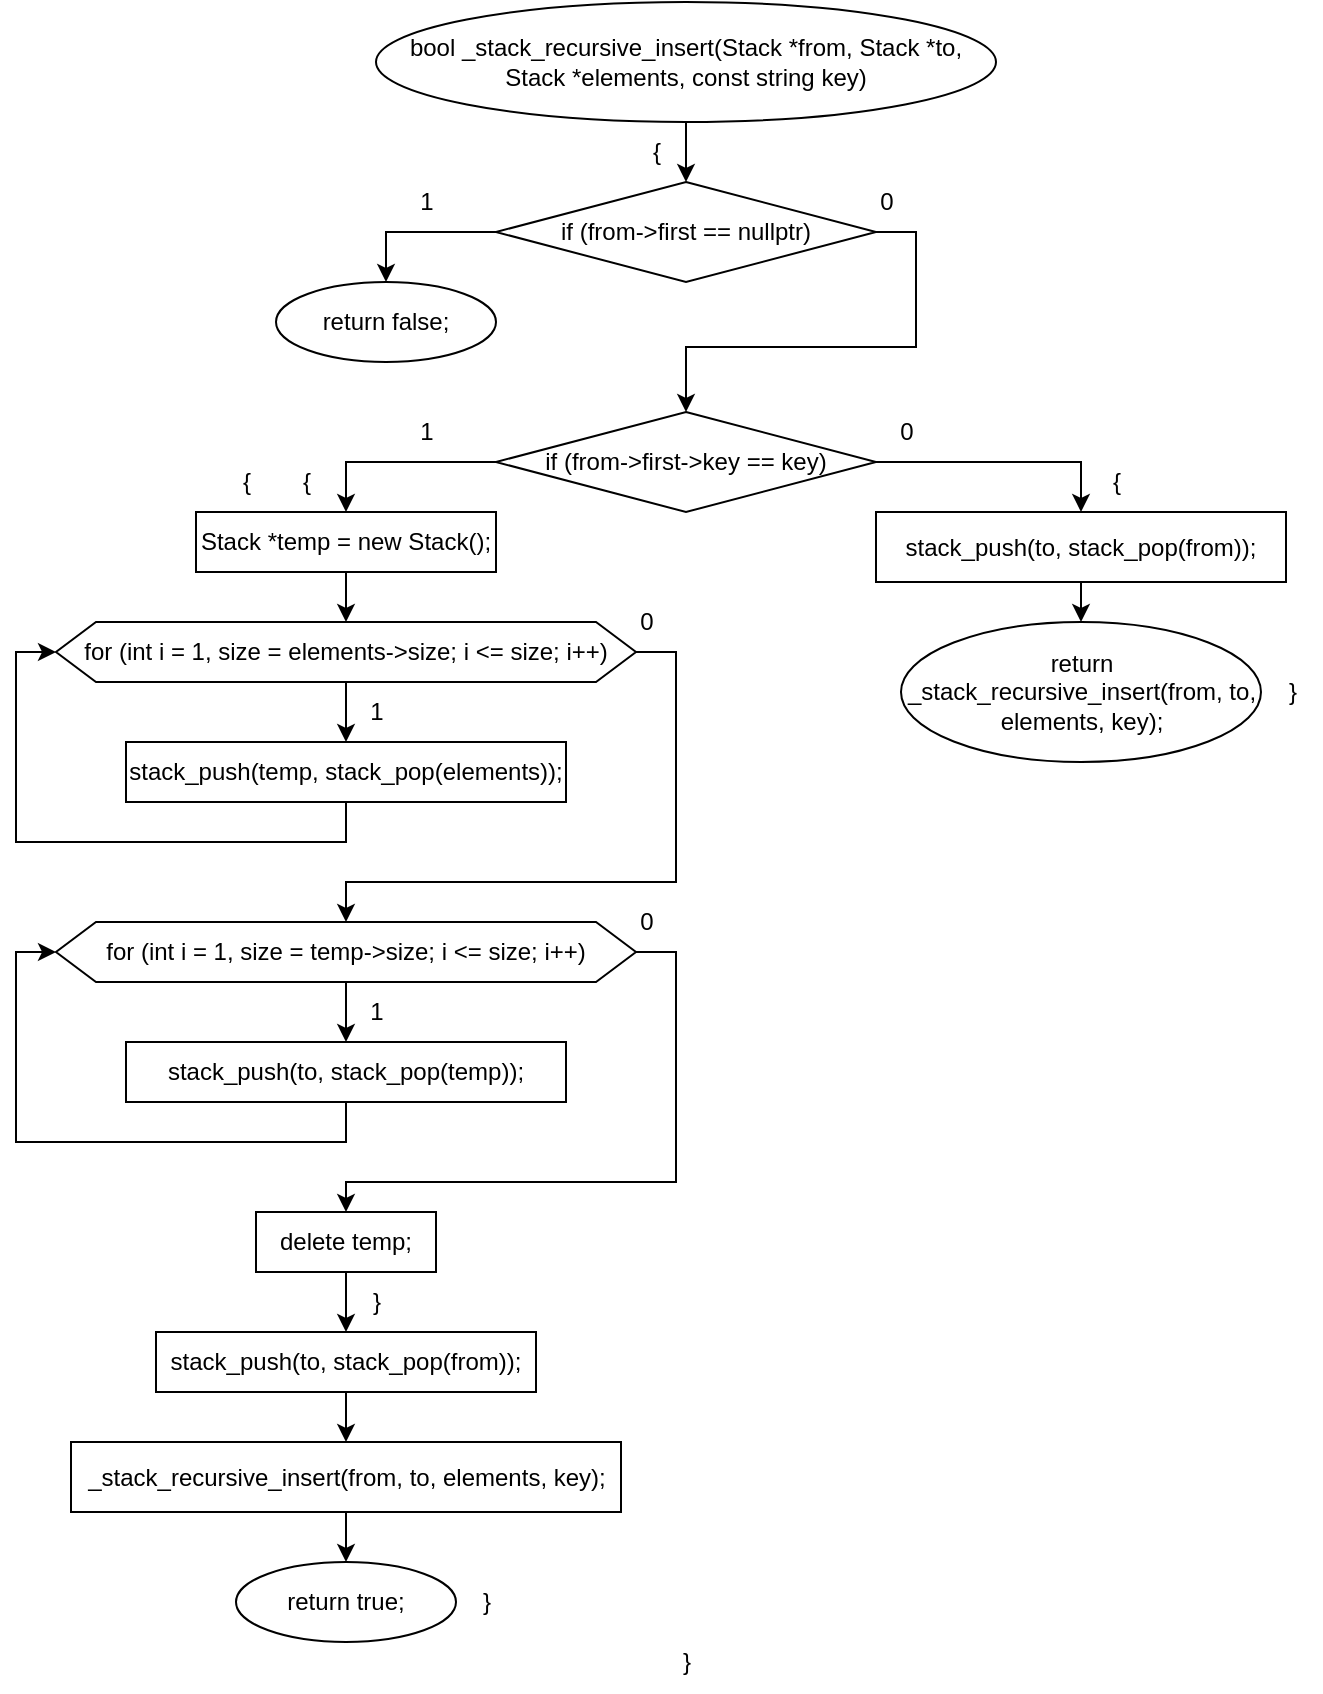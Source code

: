 <mxfile version="20.8.16" type="device"><diagram name="Страница 1" id="xJHRlcbKNEMmELuZbOdj"><mxGraphModel dx="1050" dy="629" grid="1" gridSize="10" guides="1" tooltips="1" connect="1" arrows="1" fold="1" page="1" pageScale="1" pageWidth="827" pageHeight="1169" math="0" shadow="0"><root><mxCell id="0"/><mxCell id="1" parent="0"/><mxCell id="yJ11hjvX2OT7vnpLmITN-21" value="" style="edgeStyle=orthogonalEdgeStyle;rounded=0;orthogonalLoop=1;jettySize=auto;html=1;" parent="1" source="yJ11hjvX2OT7vnpLmITN-1" target="yJ11hjvX2OT7vnpLmITN-20" edge="1"><mxGeometry relative="1" as="geometry"/></mxCell><mxCell id="yJ11hjvX2OT7vnpLmITN-1" value="bool _stack_recursive_insert(Stack *from, Stack *to, Stack *elements, const string key)" style="ellipse;whiteSpace=wrap;html=1;" parent="1" vertex="1"><mxGeometry x="235" y="40" width="310" height="60" as="geometry"/></mxCell><mxCell id="yJ11hjvX2OT7vnpLmITN-24" style="edgeStyle=orthogonalEdgeStyle;rounded=0;orthogonalLoop=1;jettySize=auto;html=1;exitX=0;exitY=0.5;exitDx=0;exitDy=0;entryX=0.5;entryY=0;entryDx=0;entryDy=0;" parent="1" source="yJ11hjvX2OT7vnpLmITN-20" target="yJ11hjvX2OT7vnpLmITN-23" edge="1"><mxGeometry relative="1" as="geometry"/></mxCell><mxCell id="yJ11hjvX2OT7vnpLmITN-30" style="edgeStyle=orthogonalEdgeStyle;rounded=0;orthogonalLoop=1;jettySize=auto;html=1;exitX=1;exitY=0.5;exitDx=0;exitDy=0;entryX=0.5;entryY=0;entryDx=0;entryDy=0;" parent="1" source="yJ11hjvX2OT7vnpLmITN-20" target="yJ11hjvX2OT7vnpLmITN-27" edge="1"><mxGeometry relative="1" as="geometry"/></mxCell><mxCell id="yJ11hjvX2OT7vnpLmITN-20" value="if (from-&amp;gt;first == nullptr)" style="rhombus;whiteSpace=wrap;html=1;" parent="1" vertex="1"><mxGeometry x="295" y="130" width="190" height="50" as="geometry"/></mxCell><mxCell id="yJ11hjvX2OT7vnpLmITN-22" value="{" style="text;html=1;align=center;verticalAlign=middle;resizable=0;points=[];autosize=1;strokeColor=none;fillColor=none;" parent="1" vertex="1"><mxGeometry x="360" y="100" width="30" height="30" as="geometry"/></mxCell><mxCell id="yJ11hjvX2OT7vnpLmITN-23" value="return false;" style="ellipse;whiteSpace=wrap;html=1;" parent="1" vertex="1"><mxGeometry x="185" y="180" width="110" height="40" as="geometry"/></mxCell><mxCell id="yJ11hjvX2OT7vnpLmITN-25" value="1" style="text;html=1;align=center;verticalAlign=middle;resizable=0;points=[];autosize=1;strokeColor=none;fillColor=none;" parent="1" vertex="1"><mxGeometry x="245" y="125" width="30" height="30" as="geometry"/></mxCell><mxCell id="z_nI7sXrGh1nJBYno3Tm-2" style="edgeStyle=orthogonalEdgeStyle;rounded=0;orthogonalLoop=1;jettySize=auto;html=1;exitX=0;exitY=0.5;exitDx=0;exitDy=0;entryX=0.5;entryY=0;entryDx=0;entryDy=0;" edge="1" parent="1" source="yJ11hjvX2OT7vnpLmITN-27" target="z_nI7sXrGh1nJBYno3Tm-1"><mxGeometry relative="1" as="geometry"/></mxCell><mxCell id="z_nI7sXrGh1nJBYno3Tm-28" style="edgeStyle=orthogonalEdgeStyle;rounded=0;orthogonalLoop=1;jettySize=auto;html=1;exitX=1;exitY=0.5;exitDx=0;exitDy=0;entryX=0.5;entryY=0;entryDx=0;entryDy=0;" edge="1" parent="1" source="yJ11hjvX2OT7vnpLmITN-27" target="z_nI7sXrGh1nJBYno3Tm-27"><mxGeometry relative="1" as="geometry"/></mxCell><mxCell id="yJ11hjvX2OT7vnpLmITN-27" value="if (from-&amp;gt;first-&amp;gt;key == key)" style="rhombus;whiteSpace=wrap;html=1;" parent="1" vertex="1"><mxGeometry x="295" y="245" width="190" height="50" as="geometry"/></mxCell><mxCell id="yJ11hjvX2OT7vnpLmITN-28" value="return true;" style="ellipse;whiteSpace=wrap;html=1;" parent="1" vertex="1"><mxGeometry x="165" y="820" width="110" height="40" as="geometry"/></mxCell><mxCell id="yJ11hjvX2OT7vnpLmITN-29" value="1" style="text;html=1;align=center;verticalAlign=middle;resizable=0;points=[];autosize=1;strokeColor=none;fillColor=none;" parent="1" vertex="1"><mxGeometry x="245" y="240" width="30" height="30" as="geometry"/></mxCell><mxCell id="yJ11hjvX2OT7vnpLmITN-31" value="0" style="text;html=1;align=center;verticalAlign=middle;resizable=0;points=[];autosize=1;strokeColor=none;fillColor=none;" parent="1" vertex="1"><mxGeometry x="475" y="125" width="30" height="30" as="geometry"/></mxCell><mxCell id="yJ11hjvX2OT7vnpLmITN-35" value="" style="edgeStyle=orthogonalEdgeStyle;rounded=0;orthogonalLoop=1;jettySize=auto;html=1;" parent="1" source="yJ11hjvX2OT7vnpLmITN-32" target="yJ11hjvX2OT7vnpLmITN-34" edge="1"><mxGeometry relative="1" as="geometry"/></mxCell><mxCell id="yJ11hjvX2OT7vnpLmITN-32" value="stack_push(to, stack_pop(from));" style="whiteSpace=wrap;html=1;" parent="1" vertex="1"><mxGeometry x="125" y="705" width="190" height="30" as="geometry"/></mxCell><mxCell id="yJ11hjvX2OT7vnpLmITN-36" style="edgeStyle=orthogonalEdgeStyle;rounded=0;orthogonalLoop=1;jettySize=auto;html=1;exitX=0.5;exitY=1;exitDx=0;exitDy=0;entryX=0.5;entryY=0;entryDx=0;entryDy=0;" parent="1" source="yJ11hjvX2OT7vnpLmITN-34" target="yJ11hjvX2OT7vnpLmITN-28" edge="1"><mxGeometry relative="1" as="geometry"><Array as="points"><mxPoint x="220" y="810"/><mxPoint x="220" y="810"/></Array></mxGeometry></mxCell><mxCell id="yJ11hjvX2OT7vnpLmITN-34" value="_stack_recursive_insert(from, to, elements, key);" style="whiteSpace=wrap;html=1;" parent="1" vertex="1"><mxGeometry x="82.5" y="760" width="275" height="35" as="geometry"/></mxCell><mxCell id="yJ11hjvX2OT7vnpLmITN-38" value="{" style="text;html=1;align=center;verticalAlign=middle;resizable=0;points=[];autosize=1;strokeColor=none;fillColor=none;" parent="1" vertex="1"><mxGeometry x="185" y="265" width="30" height="30" as="geometry"/></mxCell><mxCell id="yJ11hjvX2OT7vnpLmITN-39" value="}" style="text;html=1;align=center;verticalAlign=middle;resizable=0;points=[];autosize=1;strokeColor=none;fillColor=none;" parent="1" vertex="1"><mxGeometry x="275" y="825" width="30" height="30" as="geometry"/></mxCell><mxCell id="yJ11hjvX2OT7vnpLmITN-46" value="0" style="text;html=1;align=center;verticalAlign=middle;resizable=0;points=[];autosize=1;strokeColor=none;fillColor=none;" parent="1" vertex="1"><mxGeometry x="485" y="240" width="30" height="30" as="geometry"/></mxCell><mxCell id="z_nI7sXrGh1nJBYno3Tm-6" value="" style="edgeStyle=orthogonalEdgeStyle;rounded=0;orthogonalLoop=1;jettySize=auto;html=1;" edge="1" parent="1" source="z_nI7sXrGh1nJBYno3Tm-1" target="z_nI7sXrGh1nJBYno3Tm-5"><mxGeometry relative="1" as="geometry"/></mxCell><mxCell id="z_nI7sXrGh1nJBYno3Tm-1" value="Stack *temp = new Stack();" style="whiteSpace=wrap;html=1;" vertex="1" parent="1"><mxGeometry x="145" y="295" width="150" height="30" as="geometry"/></mxCell><mxCell id="z_nI7sXrGh1nJBYno3Tm-9" value="" style="edgeStyle=orthogonalEdgeStyle;rounded=0;orthogonalLoop=1;jettySize=auto;html=1;" edge="1" parent="1" source="z_nI7sXrGh1nJBYno3Tm-5" target="z_nI7sXrGh1nJBYno3Tm-7"><mxGeometry relative="1" as="geometry"/></mxCell><mxCell id="z_nI7sXrGh1nJBYno3Tm-17" style="edgeStyle=orthogonalEdgeStyle;rounded=0;orthogonalLoop=1;jettySize=auto;html=1;exitX=1;exitY=0.5;exitDx=0;exitDy=0;entryX=0.5;entryY=0;entryDx=0;entryDy=0;" edge="1" parent="1" source="z_nI7sXrGh1nJBYno3Tm-5" target="z_nI7sXrGh1nJBYno3Tm-13"><mxGeometry relative="1" as="geometry"><mxPoint x="220" y="470" as="targetPoint"/><Array as="points"><mxPoint x="385" y="365"/><mxPoint x="385" y="480"/></Array></mxGeometry></mxCell><mxCell id="z_nI7sXrGh1nJBYno3Tm-5" value="for (int i = 1, size = elements-&amp;gt;size; i &amp;lt;= size; i++)" style="shape=hexagon;perimeter=hexagonPerimeter2;whiteSpace=wrap;html=1;fixedSize=1;" vertex="1" parent="1"><mxGeometry x="75" y="350" width="290" height="30" as="geometry"/></mxCell><mxCell id="z_nI7sXrGh1nJBYno3Tm-11" style="edgeStyle=orthogonalEdgeStyle;rounded=0;orthogonalLoop=1;jettySize=auto;html=1;exitX=0.5;exitY=1;exitDx=0;exitDy=0;entryX=0;entryY=0.5;entryDx=0;entryDy=0;" edge="1" parent="1" source="z_nI7sXrGh1nJBYno3Tm-7" target="z_nI7sXrGh1nJBYno3Tm-5"><mxGeometry relative="1" as="geometry"/></mxCell><mxCell id="z_nI7sXrGh1nJBYno3Tm-7" value="stack_push(temp, stack_pop(elements));" style="whiteSpace=wrap;html=1;" vertex="1" parent="1"><mxGeometry x="110" y="410" width="220" height="30" as="geometry"/></mxCell><mxCell id="z_nI7sXrGh1nJBYno3Tm-10" value="1" style="text;html=1;align=center;verticalAlign=middle;resizable=0;points=[];autosize=1;strokeColor=none;fillColor=none;" vertex="1" parent="1"><mxGeometry x="220" y="380" width="30" height="30" as="geometry"/></mxCell><mxCell id="z_nI7sXrGh1nJBYno3Tm-12" value="" style="edgeStyle=orthogonalEdgeStyle;rounded=0;orthogonalLoop=1;jettySize=auto;html=1;" edge="1" parent="1" source="z_nI7sXrGh1nJBYno3Tm-13" target="z_nI7sXrGh1nJBYno3Tm-15"><mxGeometry relative="1" as="geometry"/></mxCell><mxCell id="z_nI7sXrGh1nJBYno3Tm-20" style="edgeStyle=orthogonalEdgeStyle;rounded=0;orthogonalLoop=1;jettySize=auto;html=1;exitX=1;exitY=0.5;exitDx=0;exitDy=0;entryX=0.5;entryY=0;entryDx=0;entryDy=0;" edge="1" parent="1" source="z_nI7sXrGh1nJBYno3Tm-13" target="z_nI7sXrGh1nJBYno3Tm-19"><mxGeometry relative="1" as="geometry"><Array as="points"><mxPoint x="385" y="515"/><mxPoint x="385" y="630"/><mxPoint x="220" y="630"/></Array></mxGeometry></mxCell><mxCell id="z_nI7sXrGh1nJBYno3Tm-13" value="for (int i = 1, size = temp-&amp;gt;size; i &amp;lt;= size; i++)" style="shape=hexagon;perimeter=hexagonPerimeter2;whiteSpace=wrap;html=1;fixedSize=1;" vertex="1" parent="1"><mxGeometry x="75" y="500" width="290" height="30" as="geometry"/></mxCell><mxCell id="z_nI7sXrGh1nJBYno3Tm-14" style="edgeStyle=orthogonalEdgeStyle;rounded=0;orthogonalLoop=1;jettySize=auto;html=1;exitX=0.5;exitY=1;exitDx=0;exitDy=0;entryX=0;entryY=0.5;entryDx=0;entryDy=0;" edge="1" parent="1" source="z_nI7sXrGh1nJBYno3Tm-15" target="z_nI7sXrGh1nJBYno3Tm-13"><mxGeometry relative="1" as="geometry"/></mxCell><mxCell id="z_nI7sXrGh1nJBYno3Tm-15" value="stack_push(to, stack_pop(temp));" style="whiteSpace=wrap;html=1;" vertex="1" parent="1"><mxGeometry x="110" y="560" width="220" height="30" as="geometry"/></mxCell><mxCell id="z_nI7sXrGh1nJBYno3Tm-16" value="1" style="text;html=1;align=center;verticalAlign=middle;resizable=0;points=[];autosize=1;strokeColor=none;fillColor=none;" vertex="1" parent="1"><mxGeometry x="220" y="530" width="30" height="30" as="geometry"/></mxCell><mxCell id="z_nI7sXrGh1nJBYno3Tm-18" value="0" style="text;html=1;align=center;verticalAlign=middle;resizable=0;points=[];autosize=1;strokeColor=none;fillColor=none;" vertex="1" parent="1"><mxGeometry x="355" y="335" width="30" height="30" as="geometry"/></mxCell><mxCell id="z_nI7sXrGh1nJBYno3Tm-24" style="edgeStyle=orthogonalEdgeStyle;rounded=0;orthogonalLoop=1;jettySize=auto;html=1;exitX=0.5;exitY=1;exitDx=0;exitDy=0;entryX=0.5;entryY=0;entryDx=0;entryDy=0;" edge="1" parent="1" source="z_nI7sXrGh1nJBYno3Tm-19" target="yJ11hjvX2OT7vnpLmITN-32"><mxGeometry relative="1" as="geometry"/></mxCell><mxCell id="z_nI7sXrGh1nJBYno3Tm-19" value="delete temp;" style="whiteSpace=wrap;html=1;" vertex="1" parent="1"><mxGeometry x="175" y="645" width="90" height="30" as="geometry"/></mxCell><mxCell id="z_nI7sXrGh1nJBYno3Tm-21" value="0" style="text;html=1;align=center;verticalAlign=middle;resizable=0;points=[];autosize=1;strokeColor=none;fillColor=none;" vertex="1" parent="1"><mxGeometry x="355" y="485" width="30" height="30" as="geometry"/></mxCell><mxCell id="z_nI7sXrGh1nJBYno3Tm-25" value="}" style="text;html=1;align=center;verticalAlign=middle;resizable=0;points=[];autosize=1;strokeColor=none;fillColor=none;" vertex="1" parent="1"><mxGeometry x="220" y="675" width="30" height="30" as="geometry"/></mxCell><mxCell id="z_nI7sXrGh1nJBYno3Tm-26" value="{" style="text;html=1;align=center;verticalAlign=middle;resizable=0;points=[];autosize=1;strokeColor=none;fillColor=none;" vertex="1" parent="1"><mxGeometry x="155" y="265" width="30" height="30" as="geometry"/></mxCell><mxCell id="z_nI7sXrGh1nJBYno3Tm-30" style="edgeStyle=orthogonalEdgeStyle;rounded=0;orthogonalLoop=1;jettySize=auto;html=1;exitX=0.5;exitY=1;exitDx=0;exitDy=0;entryX=0.5;entryY=0;entryDx=0;entryDy=0;" edge="1" parent="1" source="z_nI7sXrGh1nJBYno3Tm-27" target="z_nI7sXrGh1nJBYno3Tm-29"><mxGeometry relative="1" as="geometry"/></mxCell><mxCell id="z_nI7sXrGh1nJBYno3Tm-27" value="stack_push(to, stack_pop(from));" style="whiteSpace=wrap;html=1;" vertex="1" parent="1"><mxGeometry x="485" y="295" width="205" height="35" as="geometry"/></mxCell><mxCell id="z_nI7sXrGh1nJBYno3Tm-29" value="return _stack_recursive_insert(from, to, elements, key);" style="ellipse;whiteSpace=wrap;html=1;" vertex="1" parent="1"><mxGeometry x="497.5" y="350" width="180" height="70" as="geometry"/></mxCell><mxCell id="z_nI7sXrGh1nJBYno3Tm-31" value="}" style="text;html=1;align=center;verticalAlign=middle;resizable=0;points=[];autosize=1;strokeColor=none;fillColor=none;" vertex="1" parent="1"><mxGeometry x="677.5" y="370" width="30" height="30" as="geometry"/></mxCell><mxCell id="z_nI7sXrGh1nJBYno3Tm-32" value="{" style="text;html=1;align=center;verticalAlign=middle;resizable=0;points=[];autosize=1;strokeColor=none;fillColor=none;" vertex="1" parent="1"><mxGeometry x="590" y="265" width="30" height="30" as="geometry"/></mxCell><mxCell id="z_nI7sXrGh1nJBYno3Tm-33" value="}" style="text;html=1;align=center;verticalAlign=middle;resizable=0;points=[];autosize=1;strokeColor=none;fillColor=none;" vertex="1" parent="1"><mxGeometry x="375" y="855" width="30" height="30" as="geometry"/></mxCell></root></mxGraphModel></diagram></mxfile>